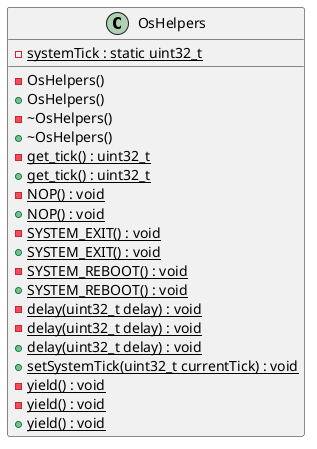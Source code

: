 @startuml





/' Objects '/

class OsHelpers {
	-OsHelpers()
	+OsHelpers()
	-~OsHelpers()
	+~OsHelpers()
	-{static} systemTick : static uint32_t
	-{static} get_tick() : uint32_t
	+{static} get_tick() : uint32_t
	-{static} NOP() : void
	+{static} NOP() : void
	-{static} SYSTEM_EXIT() : void
	+{static} SYSTEM_EXIT() : void
	-{static} SYSTEM_REBOOT() : void
	+{static} SYSTEM_REBOOT() : void
	-{static} delay(uint32_t delay) : void
	-{static} delay(uint32_t delay) : void
	+{static} delay(uint32_t delay) : void
	+{static} setSystemTick(uint32_t currentTick) : void
	-{static} yield() : void
	-{static} yield() : void
	+{static} yield() : void
}





/' Inheritance relationships '/




/' Aggregation relationships '/





/' Dependency relationships '/





/' Nested objects '/



@enduml
